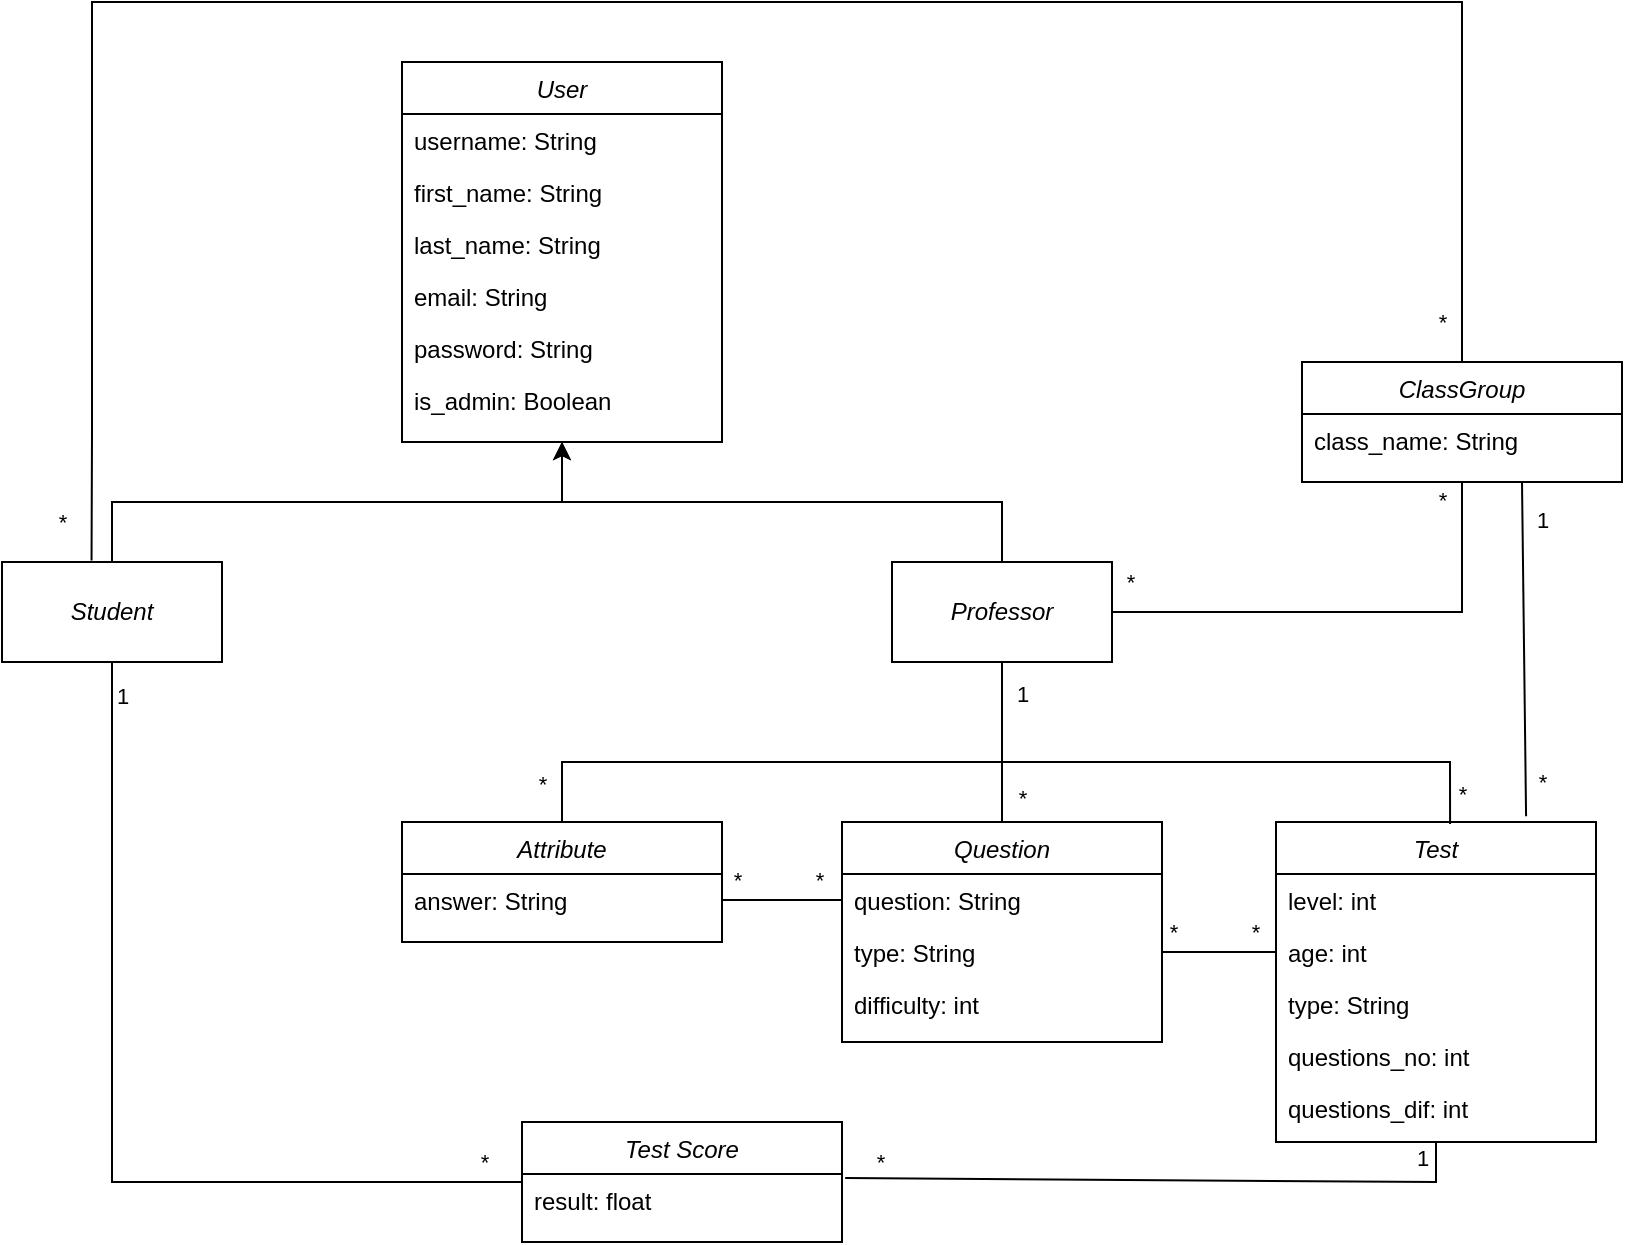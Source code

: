 <mxfile version="24.7.5">
  <diagram id="C5RBs43oDa-KdzZeNtuy" name="Page-1">
    <mxGraphModel dx="1290" dy="621" grid="1" gridSize="10" guides="1" tooltips="1" connect="1" arrows="1" fold="1" page="1" pageScale="1" pageWidth="827" pageHeight="1169" math="0" shadow="0">
      <root>
        <mxCell id="WIyWlLk6GJQsqaUBKTNV-0" />
        <mxCell id="WIyWlLk6GJQsqaUBKTNV-1" parent="WIyWlLk6GJQsqaUBKTNV-0" />
        <mxCell id="zkfFHV4jXpPFQw0GAbJ--0" value="User" style="swimlane;fontStyle=2;align=center;verticalAlign=top;childLayout=stackLayout;horizontal=1;startSize=26;horizontalStack=0;resizeParent=1;resizeLast=0;collapsible=1;marginBottom=0;rounded=0;shadow=0;strokeWidth=1;" parent="WIyWlLk6GJQsqaUBKTNV-1" vertex="1">
          <mxGeometry x="209" y="50" width="160" height="190" as="geometry">
            <mxRectangle x="230" y="140" width="160" height="26" as="alternateBounds" />
          </mxGeometry>
        </mxCell>
        <mxCell id="zkfFHV4jXpPFQw0GAbJ--1" value="username: String" style="text;align=left;verticalAlign=top;spacingLeft=4;spacingRight=4;overflow=hidden;rotatable=0;points=[[0,0.5],[1,0.5]];portConstraint=eastwest;" parent="zkfFHV4jXpPFQw0GAbJ--0" vertex="1">
          <mxGeometry y="26" width="160" height="26" as="geometry" />
        </mxCell>
        <mxCell id="zkfFHV4jXpPFQw0GAbJ--2" value="first_name: String" style="text;align=left;verticalAlign=top;spacingLeft=4;spacingRight=4;overflow=hidden;rotatable=0;points=[[0,0.5],[1,0.5]];portConstraint=eastwest;rounded=0;shadow=0;html=0;" parent="zkfFHV4jXpPFQw0GAbJ--0" vertex="1">
          <mxGeometry y="52" width="160" height="26" as="geometry" />
        </mxCell>
        <mxCell id="zkfFHV4jXpPFQw0GAbJ--3" value="last_name: String" style="text;align=left;verticalAlign=top;spacingLeft=4;spacingRight=4;overflow=hidden;rotatable=0;points=[[0,0.5],[1,0.5]];portConstraint=eastwest;rounded=0;shadow=0;html=0;" parent="zkfFHV4jXpPFQw0GAbJ--0" vertex="1">
          <mxGeometry y="78" width="160" height="26" as="geometry" />
        </mxCell>
        <mxCell id="hp9yu2gvQ4f1Yy3YarGS-0" value="email: String" style="text;align=left;verticalAlign=top;spacingLeft=4;spacingRight=4;overflow=hidden;rotatable=0;points=[[0,0.5],[1,0.5]];portConstraint=eastwest;rounded=0;shadow=0;html=0;" parent="zkfFHV4jXpPFQw0GAbJ--0" vertex="1">
          <mxGeometry y="104" width="160" height="26" as="geometry" />
        </mxCell>
        <mxCell id="hp9yu2gvQ4f1Yy3YarGS-1" value="password: String" style="text;align=left;verticalAlign=top;spacingLeft=4;spacingRight=4;overflow=hidden;rotatable=0;points=[[0,0.5],[1,0.5]];portConstraint=eastwest;rounded=0;shadow=0;html=0;" parent="zkfFHV4jXpPFQw0GAbJ--0" vertex="1">
          <mxGeometry y="130" width="160" height="26" as="geometry" />
        </mxCell>
        <mxCell id="hp9yu2gvQ4f1Yy3YarGS-2" value="is_admin: Boolean" style="text;align=left;verticalAlign=top;spacingLeft=4;spacingRight=4;overflow=hidden;rotatable=0;points=[[0,0.5],[1,0.5]];portConstraint=eastwest;rounded=0;shadow=0;html=0;" parent="zkfFHV4jXpPFQw0GAbJ--0" vertex="1">
          <mxGeometry y="156" width="160" height="26" as="geometry" />
        </mxCell>
        <mxCell id="hp9yu2gvQ4f1Yy3YarGS-13" style="edgeStyle=orthogonalEdgeStyle;rounded=0;orthogonalLoop=1;jettySize=auto;html=1;entryX=0.5;entryY=1;entryDx=0;entryDy=0;" parent="WIyWlLk6GJQsqaUBKTNV-1" source="hp9yu2gvQ4f1Yy3YarGS-10" target="zkfFHV4jXpPFQw0GAbJ--0" edge="1">
          <mxGeometry relative="1" as="geometry">
            <Array as="points">
              <mxPoint x="64" y="270" />
              <mxPoint x="289" y="270" />
            </Array>
          </mxGeometry>
        </mxCell>
        <mxCell id="hp9yu2gvQ4f1Yy3YarGS-10" value="Student" style="rounded=0;whiteSpace=wrap;html=1;fontStyle=2" parent="WIyWlLk6GJQsqaUBKTNV-1" vertex="1">
          <mxGeometry x="9" y="300" width="110" height="50" as="geometry" />
        </mxCell>
        <mxCell id="hp9yu2gvQ4f1Yy3YarGS-14" style="edgeStyle=orthogonalEdgeStyle;rounded=0;orthogonalLoop=1;jettySize=auto;html=1;entryX=0.5;entryY=1;entryDx=0;entryDy=0;exitX=0.5;exitY=0;exitDx=0;exitDy=0;" parent="WIyWlLk6GJQsqaUBKTNV-1" source="hp9yu2gvQ4f1Yy3YarGS-11" target="zkfFHV4jXpPFQw0GAbJ--0" edge="1">
          <mxGeometry relative="1" as="geometry">
            <Array as="points">
              <mxPoint x="509" y="270" />
              <mxPoint x="289" y="270" />
            </Array>
          </mxGeometry>
        </mxCell>
        <mxCell id="hp9yu2gvQ4f1Yy3YarGS-11" value="Professor" style="rounded=0;whiteSpace=wrap;html=1;fontStyle=2" parent="WIyWlLk6GJQsqaUBKTNV-1" vertex="1">
          <mxGeometry x="454" y="300" width="110" height="50" as="geometry" />
        </mxCell>
        <mxCell id="hp9yu2gvQ4f1Yy3YarGS-15" value="Attribute" style="swimlane;fontStyle=2;align=center;verticalAlign=top;childLayout=stackLayout;horizontal=1;startSize=26;horizontalStack=0;resizeParent=1;resizeLast=0;collapsible=1;marginBottom=0;rounded=0;shadow=0;strokeWidth=1;" parent="WIyWlLk6GJQsqaUBKTNV-1" vertex="1">
          <mxGeometry x="209" y="430" width="160" height="60" as="geometry">
            <mxRectangle x="230" y="140" width="160" height="26" as="alternateBounds" />
          </mxGeometry>
        </mxCell>
        <mxCell id="hp9yu2gvQ4f1Yy3YarGS-16" value="answer: String" style="text;align=left;verticalAlign=top;spacingLeft=4;spacingRight=4;overflow=hidden;rotatable=0;points=[[0,0.5],[1,0.5]];portConstraint=eastwest;" parent="hp9yu2gvQ4f1Yy3YarGS-15" vertex="1">
          <mxGeometry y="26" width="160" height="26" as="geometry" />
        </mxCell>
        <mxCell id="hp9yu2gvQ4f1Yy3YarGS-22" value="Question" style="swimlane;fontStyle=2;align=center;verticalAlign=top;childLayout=stackLayout;horizontal=1;startSize=26;horizontalStack=0;resizeParent=1;resizeLast=0;collapsible=1;marginBottom=0;rounded=0;shadow=0;strokeWidth=1;" parent="WIyWlLk6GJQsqaUBKTNV-1" vertex="1">
          <mxGeometry x="429" y="430" width="160" height="110" as="geometry">
            <mxRectangle x="230" y="140" width="160" height="26" as="alternateBounds" />
          </mxGeometry>
        </mxCell>
        <mxCell id="hp9yu2gvQ4f1Yy3YarGS-23" value="question: String" style="text;align=left;verticalAlign=top;spacingLeft=4;spacingRight=4;overflow=hidden;rotatable=0;points=[[0,0.5],[1,0.5]];portConstraint=eastwest;" parent="hp9yu2gvQ4f1Yy3YarGS-22" vertex="1">
          <mxGeometry y="26" width="160" height="26" as="geometry" />
        </mxCell>
        <mxCell id="hp9yu2gvQ4f1Yy3YarGS-26" value="type: String" style="text;align=left;verticalAlign=top;spacingLeft=4;spacingRight=4;overflow=hidden;rotatable=0;points=[[0,0.5],[1,0.5]];portConstraint=eastwest;" parent="hp9yu2gvQ4f1Yy3YarGS-22" vertex="1">
          <mxGeometry y="52" width="160" height="26" as="geometry" />
        </mxCell>
        <mxCell id="hp9yu2gvQ4f1Yy3YarGS-27" value="difficulty: int" style="text;align=left;verticalAlign=top;spacingLeft=4;spacingRight=4;overflow=hidden;rotatable=0;points=[[0,0.5],[1,0.5]];portConstraint=eastwest;" parent="hp9yu2gvQ4f1Yy3YarGS-22" vertex="1">
          <mxGeometry y="78" width="160" height="26" as="geometry" />
        </mxCell>
        <mxCell id="hp9yu2gvQ4f1Yy3YarGS-24" value="Test" style="swimlane;fontStyle=2;align=center;verticalAlign=top;childLayout=stackLayout;horizontal=1;startSize=26;horizontalStack=0;resizeParent=1;resizeLast=0;collapsible=1;marginBottom=0;rounded=0;shadow=0;strokeWidth=1;" parent="WIyWlLk6GJQsqaUBKTNV-1" vertex="1">
          <mxGeometry x="646" y="430" width="160" height="160" as="geometry">
            <mxRectangle x="230" y="140" width="160" height="26" as="alternateBounds" />
          </mxGeometry>
        </mxCell>
        <mxCell id="hp9yu2gvQ4f1Yy3YarGS-25" value="level: int" style="text;align=left;verticalAlign=top;spacingLeft=4;spacingRight=4;overflow=hidden;rotatable=0;points=[[0,0.5],[1,0.5]];portConstraint=eastwest;" parent="hp9yu2gvQ4f1Yy3YarGS-24" vertex="1">
          <mxGeometry y="26" width="160" height="26" as="geometry" />
        </mxCell>
        <mxCell id="hp9yu2gvQ4f1Yy3YarGS-28" value="age: int" style="text;align=left;verticalAlign=top;spacingLeft=4;spacingRight=4;overflow=hidden;rotatable=0;points=[[0,0.5],[1,0.5]];portConstraint=eastwest;" parent="hp9yu2gvQ4f1Yy3YarGS-24" vertex="1">
          <mxGeometry y="52" width="160" height="26" as="geometry" />
        </mxCell>
        <mxCell id="hp9yu2gvQ4f1Yy3YarGS-29" value="type: String" style="text;align=left;verticalAlign=top;spacingLeft=4;spacingRight=4;overflow=hidden;rotatable=0;points=[[0,0.5],[1,0.5]];portConstraint=eastwest;" parent="hp9yu2gvQ4f1Yy3YarGS-24" vertex="1">
          <mxGeometry y="78" width="160" height="26" as="geometry" />
        </mxCell>
        <mxCell id="hp9yu2gvQ4f1Yy3YarGS-30" value="questions_no: int" style="text;align=left;verticalAlign=top;spacingLeft=4;spacingRight=4;overflow=hidden;rotatable=0;points=[[0,0.5],[1,0.5]];portConstraint=eastwest;" parent="hp9yu2gvQ4f1Yy3YarGS-24" vertex="1">
          <mxGeometry y="104" width="160" height="26" as="geometry" />
        </mxCell>
        <mxCell id="hp9yu2gvQ4f1Yy3YarGS-31" value="questions_dif: int" style="text;align=left;verticalAlign=top;spacingLeft=4;spacingRight=4;overflow=hidden;rotatable=0;points=[[0,0.5],[1,0.5]];portConstraint=eastwest;" parent="hp9yu2gvQ4f1Yy3YarGS-24" vertex="1">
          <mxGeometry y="130" width="160" height="26" as="geometry" />
        </mxCell>
        <mxCell id="hp9yu2gvQ4f1Yy3YarGS-32" value="" style="endArrow=none;html=1;rounded=0;entryX=0.5;entryY=1;entryDx=0;entryDy=0;exitX=0.5;exitY=0;exitDx=0;exitDy=0;" parent="WIyWlLk6GJQsqaUBKTNV-1" source="hp9yu2gvQ4f1Yy3YarGS-15" target="hp9yu2gvQ4f1Yy3YarGS-11" edge="1">
          <mxGeometry width="50" height="50" relative="1" as="geometry">
            <mxPoint x="394" y="480" as="sourcePoint" />
            <mxPoint x="444" y="430" as="targetPoint" />
            <Array as="points">
              <mxPoint x="289" y="400" />
              <mxPoint x="509" y="400" />
            </Array>
          </mxGeometry>
        </mxCell>
        <mxCell id="hp9yu2gvQ4f1Yy3YarGS-44" value="*" style="edgeLabel;html=1;align=center;verticalAlign=middle;resizable=0;points=[];" parent="hp9yu2gvQ4f1Yy3YarGS-32" vertex="1" connectable="0">
          <mxGeometry x="-0.873" relative="1" as="geometry">
            <mxPoint x="-10" as="offset" />
          </mxGeometry>
        </mxCell>
        <mxCell id="hp9yu2gvQ4f1Yy3YarGS-35" value="" style="endArrow=none;html=1;rounded=0;entryX=0.5;entryY=1;entryDx=0;entryDy=0;exitX=0.5;exitY=0;exitDx=0;exitDy=0;" parent="WIyWlLk6GJQsqaUBKTNV-1" source="hp9yu2gvQ4f1Yy3YarGS-22" target="hp9yu2gvQ4f1Yy3YarGS-11" edge="1">
          <mxGeometry width="50" height="50" relative="1" as="geometry">
            <mxPoint x="354" y="440" as="sourcePoint" />
            <mxPoint x="489" y="360" as="targetPoint" />
            <Array as="points">
              <mxPoint x="509" y="400" />
            </Array>
          </mxGeometry>
        </mxCell>
        <mxCell id="hp9yu2gvQ4f1Yy3YarGS-36" value="1&lt;div&gt;&lt;br&gt;&lt;/div&gt;&lt;div&gt;&lt;br&gt;&lt;/div&gt;&lt;div&gt;&lt;br&gt;&lt;/div&gt;&lt;div&gt;*&lt;/div&gt;" style="edgeLabel;html=1;align=center;verticalAlign=middle;resizable=0;points=[];" parent="hp9yu2gvQ4f1Yy3YarGS-35" vertex="1" connectable="0">
          <mxGeometry x="-0.013" y="-2" relative="1" as="geometry">
            <mxPoint x="8" y="1" as="offset" />
          </mxGeometry>
        </mxCell>
        <mxCell id="hp9yu2gvQ4f1Yy3YarGS-37" value="" style="endArrow=none;html=1;rounded=0;entryX=0.5;entryY=1;entryDx=0;entryDy=0;exitX=0.544;exitY=0.006;exitDx=0;exitDy=0;exitPerimeter=0;" parent="WIyWlLk6GJQsqaUBKTNV-1" source="hp9yu2gvQ4f1Yy3YarGS-24" target="hp9yu2gvQ4f1Yy3YarGS-11" edge="1">
          <mxGeometry width="50" height="50" relative="1" as="geometry">
            <mxPoint x="569" y="440" as="sourcePoint" />
            <mxPoint x="489" y="360" as="targetPoint" />
            <Array as="points">
              <mxPoint x="733" y="400" />
              <mxPoint x="509" y="400" />
            </Array>
          </mxGeometry>
        </mxCell>
        <mxCell id="hp9yu2gvQ4f1Yy3YarGS-45" value="*" style="edgeLabel;html=1;align=center;verticalAlign=middle;resizable=0;points=[];" parent="hp9yu2gvQ4f1Yy3YarGS-37" vertex="1" connectable="0">
          <mxGeometry x="-0.898" y="-1" relative="1" as="geometry">
            <mxPoint x="5" as="offset" />
          </mxGeometry>
        </mxCell>
        <mxCell id="hp9yu2gvQ4f1Yy3YarGS-48" value="" style="endArrow=none;html=1;rounded=0;entryX=0;entryY=0.5;entryDx=0;entryDy=0;exitX=1;exitY=0.5;exitDx=0;exitDy=0;" parent="WIyWlLk6GJQsqaUBKTNV-1" source="hp9yu2gvQ4f1Yy3YarGS-26" target="hp9yu2gvQ4f1Yy3YarGS-28" edge="1">
          <mxGeometry width="50" height="50" relative="1" as="geometry">
            <mxPoint x="99" y="410" as="sourcePoint" />
            <mxPoint x="149" y="360" as="targetPoint" />
          </mxGeometry>
        </mxCell>
        <mxCell id="hp9yu2gvQ4f1Yy3YarGS-49" value="*&amp;nbsp; &amp;nbsp; &amp;nbsp; &amp;nbsp; &amp;nbsp; &amp;nbsp; *" style="edgeLabel;html=1;align=center;verticalAlign=middle;resizable=0;points=[];" parent="hp9yu2gvQ4f1Yy3YarGS-48" vertex="1" connectable="0">
          <mxGeometry x="-0.088" y="-5" relative="1" as="geometry">
            <mxPoint y="-15" as="offset" />
          </mxGeometry>
        </mxCell>
        <mxCell id="hp9yu2gvQ4f1Yy3YarGS-50" value="" style="endArrow=none;html=1;rounded=0;entryX=0;entryY=0.5;entryDx=0;entryDy=0;exitX=1;exitY=0.5;exitDx=0;exitDy=0;" parent="WIyWlLk6GJQsqaUBKTNV-1" source="hp9yu2gvQ4f1Yy3YarGS-16" target="hp9yu2gvQ4f1Yy3YarGS-23" edge="1">
          <mxGeometry width="50" height="50" relative="1" as="geometry">
            <mxPoint x="369" y="470" as="sourcePoint" />
            <mxPoint x="426" y="470" as="targetPoint" />
          </mxGeometry>
        </mxCell>
        <mxCell id="hp9yu2gvQ4f1Yy3YarGS-51" value="*&amp;nbsp; &amp;nbsp; &amp;nbsp; &amp;nbsp; &amp;nbsp; &amp;nbsp; *" style="edgeLabel;html=1;align=center;verticalAlign=middle;resizable=0;points=[];" parent="hp9yu2gvQ4f1Yy3YarGS-50" vertex="1" connectable="0">
          <mxGeometry x="-0.088" y="-5" relative="1" as="geometry">
            <mxPoint y="-15" as="offset" />
          </mxGeometry>
        </mxCell>
        <mxCell id="hp9yu2gvQ4f1Yy3YarGS-57" value="Test Score" style="swimlane;fontStyle=2;align=center;verticalAlign=top;childLayout=stackLayout;horizontal=1;startSize=26;horizontalStack=0;resizeParent=1;resizeLast=0;collapsible=1;marginBottom=0;rounded=0;shadow=0;strokeWidth=1;" parent="WIyWlLk6GJQsqaUBKTNV-1" vertex="1">
          <mxGeometry x="269" y="580" width="160" height="60" as="geometry">
            <mxRectangle x="230" y="140" width="160" height="26" as="alternateBounds" />
          </mxGeometry>
        </mxCell>
        <mxCell id="hp9yu2gvQ4f1Yy3YarGS-58" value="result: float" style="text;align=left;verticalAlign=top;spacingLeft=4;spacingRight=4;overflow=hidden;rotatable=0;points=[[0,0.5],[1,0.5]];portConstraint=eastwest;" parent="hp9yu2gvQ4f1Yy3YarGS-57" vertex="1">
          <mxGeometry y="26" width="160" height="26" as="geometry" />
        </mxCell>
        <mxCell id="hp9yu2gvQ4f1Yy3YarGS-59" value="" style="endArrow=none;html=1;rounded=0;entryX=0.5;entryY=1;entryDx=0;entryDy=0;exitX=0;exitY=0.5;exitDx=0;exitDy=0;" parent="WIyWlLk6GJQsqaUBKTNV-1" source="hp9yu2gvQ4f1Yy3YarGS-57" target="hp9yu2gvQ4f1Yy3YarGS-10" edge="1">
          <mxGeometry width="50" height="50" relative="1" as="geometry">
            <mxPoint x="299" y="440" as="sourcePoint" />
            <mxPoint x="519" y="360" as="targetPoint" />
            <Array as="points">
              <mxPoint x="189" y="610" />
              <mxPoint x="64" y="610" />
              <mxPoint x="64" y="390" />
            </Array>
          </mxGeometry>
        </mxCell>
        <mxCell id="hp9yu2gvQ4f1Yy3YarGS-60" value="*" style="edgeLabel;html=1;align=center;verticalAlign=middle;resizable=0;points=[];" parent="hp9yu2gvQ4f1Yy3YarGS-59" vertex="1" connectable="0">
          <mxGeometry x="-0.873" relative="1" as="geometry">
            <mxPoint x="10" y="-10" as="offset" />
          </mxGeometry>
        </mxCell>
        <mxCell id="hp9yu2gvQ4f1Yy3YarGS-61" value="1" style="edgeLabel;html=1;align=center;verticalAlign=middle;resizable=0;points=[];" parent="hp9yu2gvQ4f1Yy3YarGS-59" vertex="1" connectable="0">
          <mxGeometry x="0.93" relative="1" as="geometry">
            <mxPoint x="5" as="offset" />
          </mxGeometry>
        </mxCell>
        <mxCell id="hp9yu2gvQ4f1Yy3YarGS-62" value="" style="endArrow=none;html=1;rounded=0;entryX=1.01;entryY=0.077;entryDx=0;entryDy=0;entryPerimeter=0;exitX=0.5;exitY=1;exitDx=0;exitDy=0;" parent="WIyWlLk6GJQsqaUBKTNV-1" source="hp9yu2gvQ4f1Yy3YarGS-24" target="hp9yu2gvQ4f1Yy3YarGS-58" edge="1">
          <mxGeometry width="50" height="50" relative="1" as="geometry">
            <mxPoint x="209" y="450" as="sourcePoint" />
            <mxPoint x="259" y="400" as="targetPoint" />
            <Array as="points">
              <mxPoint x="726" y="610" />
            </Array>
          </mxGeometry>
        </mxCell>
        <mxCell id="hp9yu2gvQ4f1Yy3YarGS-63" value="*" style="edgeLabel;html=1;align=center;verticalAlign=middle;resizable=0;points=[];" parent="hp9yu2gvQ4f1Yy3YarGS-62" vertex="1" connectable="0">
          <mxGeometry x="0.889" y="1" relative="1" as="geometry">
            <mxPoint y="-9" as="offset" />
          </mxGeometry>
        </mxCell>
        <mxCell id="hp9yu2gvQ4f1Yy3YarGS-64" value="1" style="edgeLabel;html=1;align=center;verticalAlign=middle;resizable=0;points=[];" parent="hp9yu2gvQ4f1Yy3YarGS-62" vertex="1" connectable="0">
          <mxGeometry x="-0.949" relative="1" as="geometry">
            <mxPoint x="-7" as="offset" />
          </mxGeometry>
        </mxCell>
        <mxCell id="hp9yu2gvQ4f1Yy3YarGS-71" value="ClassGroup" style="swimlane;fontStyle=2;align=center;verticalAlign=top;childLayout=stackLayout;horizontal=1;startSize=26;horizontalStack=0;resizeParent=1;resizeLast=0;collapsible=1;marginBottom=0;rounded=0;shadow=0;strokeWidth=1;" parent="WIyWlLk6GJQsqaUBKTNV-1" vertex="1">
          <mxGeometry x="659" y="200" width="160" height="60" as="geometry">
            <mxRectangle x="230" y="140" width="160" height="26" as="alternateBounds" />
          </mxGeometry>
        </mxCell>
        <mxCell id="hp9yu2gvQ4f1Yy3YarGS-72" value="class_name: String" style="text;align=left;verticalAlign=top;spacingLeft=4;spacingRight=4;overflow=hidden;rotatable=0;points=[[0,0.5],[1,0.5]];portConstraint=eastwest;" parent="hp9yu2gvQ4f1Yy3YarGS-71" vertex="1">
          <mxGeometry y="26" width="160" height="26" as="geometry" />
        </mxCell>
        <mxCell id="hp9yu2gvQ4f1Yy3YarGS-73" value="" style="endArrow=none;html=1;rounded=0;entryX=1;entryY=0.5;entryDx=0;entryDy=0;exitX=0.5;exitY=1;exitDx=0;exitDy=0;" parent="WIyWlLk6GJQsqaUBKTNV-1" source="hp9yu2gvQ4f1Yy3YarGS-71" target="hp9yu2gvQ4f1Yy3YarGS-11" edge="1">
          <mxGeometry width="50" height="50" relative="1" as="geometry">
            <mxPoint x="699" y="325" as="sourcePoint" />
            <mxPoint x="359" y="370" as="targetPoint" />
            <Array as="points">
              <mxPoint x="739" y="290" />
              <mxPoint x="739" y="325" />
              <mxPoint x="649" y="325" />
            </Array>
          </mxGeometry>
        </mxCell>
        <mxCell id="hp9yu2gvQ4f1Yy3YarGS-74" value="*" style="edgeLabel;html=1;align=center;verticalAlign=middle;resizable=0;points=[];" parent="hp9yu2gvQ4f1Yy3YarGS-73" vertex="1" connectable="0">
          <mxGeometry x="0.928" y="-1" relative="1" as="geometry">
            <mxPoint y="-14" as="offset" />
          </mxGeometry>
        </mxCell>
        <mxCell id="hp9yu2gvQ4f1Yy3YarGS-75" value="*" style="edgeLabel;html=1;align=center;verticalAlign=middle;resizable=0;points=[];" parent="hp9yu2gvQ4f1Yy3YarGS-73" vertex="1" connectable="0">
          <mxGeometry x="-0.927" relative="1" as="geometry">
            <mxPoint x="-10" as="offset" />
          </mxGeometry>
        </mxCell>
        <mxCell id="AV3rUsQxtOsMWYr95vvP-0" value="" style="endArrow=none;html=1;rounded=0;entryX=0.407;entryY=-0.016;entryDx=0;entryDy=0;exitX=0.5;exitY=0;exitDx=0;exitDy=0;entryPerimeter=0;" edge="1" parent="WIyWlLk6GJQsqaUBKTNV-1" source="hp9yu2gvQ4f1Yy3YarGS-71" target="hp9yu2gvQ4f1Yy3YarGS-10">
          <mxGeometry width="50" height="50" relative="1" as="geometry">
            <mxPoint x="144" y="170" as="sourcePoint" />
            <mxPoint x="-31" y="235" as="targetPoint" />
            <Array as="points">
              <mxPoint x="739" y="20" />
              <mxPoint x="159" y="20" />
              <mxPoint x="54" y="20" />
              <mxPoint x="54" y="235" />
            </Array>
          </mxGeometry>
        </mxCell>
        <mxCell id="AV3rUsQxtOsMWYr95vvP-1" value="*" style="edgeLabel;html=1;align=center;verticalAlign=middle;resizable=0;points=[];" vertex="1" connectable="0" parent="AV3rUsQxtOsMWYr95vvP-0">
          <mxGeometry x="0.928" y="-1" relative="1" as="geometry">
            <mxPoint x="-14" y="22" as="offset" />
          </mxGeometry>
        </mxCell>
        <mxCell id="AV3rUsQxtOsMWYr95vvP-2" value="*" style="edgeLabel;html=1;align=center;verticalAlign=middle;resizable=0;points=[];" vertex="1" connectable="0" parent="AV3rUsQxtOsMWYr95vvP-0">
          <mxGeometry x="-0.927" relative="1" as="geometry">
            <mxPoint x="-10" y="22" as="offset" />
          </mxGeometry>
        </mxCell>
        <mxCell id="AV3rUsQxtOsMWYr95vvP-6" value="" style="endArrow=none;html=1;rounded=0;exitX=0.75;exitY=1;exitDx=0;exitDy=0;entryX=0.844;entryY=-0.018;entryDx=0;entryDy=0;entryPerimeter=0;" edge="1" parent="WIyWlLk6GJQsqaUBKTNV-1">
          <mxGeometry width="50" height="50" relative="1" as="geometry">
            <mxPoint x="769" y="260" as="sourcePoint" />
            <mxPoint x="771.04" y="427.12" as="targetPoint" />
          </mxGeometry>
        </mxCell>
        <mxCell id="AV3rUsQxtOsMWYr95vvP-8" value="1" style="edgeLabel;html=1;align=center;verticalAlign=middle;resizable=0;points=[];" vertex="1" connectable="0" parent="AV3rUsQxtOsMWYr95vvP-6">
          <mxGeometry x="-0.772" y="2" relative="1" as="geometry">
            <mxPoint x="8" as="offset" />
          </mxGeometry>
        </mxCell>
        <mxCell id="AV3rUsQxtOsMWYr95vvP-9" value="*" style="edgeLabel;html=1;align=center;verticalAlign=middle;resizable=0;points=[];" vertex="1" connectable="0" parent="AV3rUsQxtOsMWYr95vvP-6">
          <mxGeometry x="0.793" y="3" relative="1" as="geometry">
            <mxPoint x="5" as="offset" />
          </mxGeometry>
        </mxCell>
      </root>
    </mxGraphModel>
  </diagram>
</mxfile>
